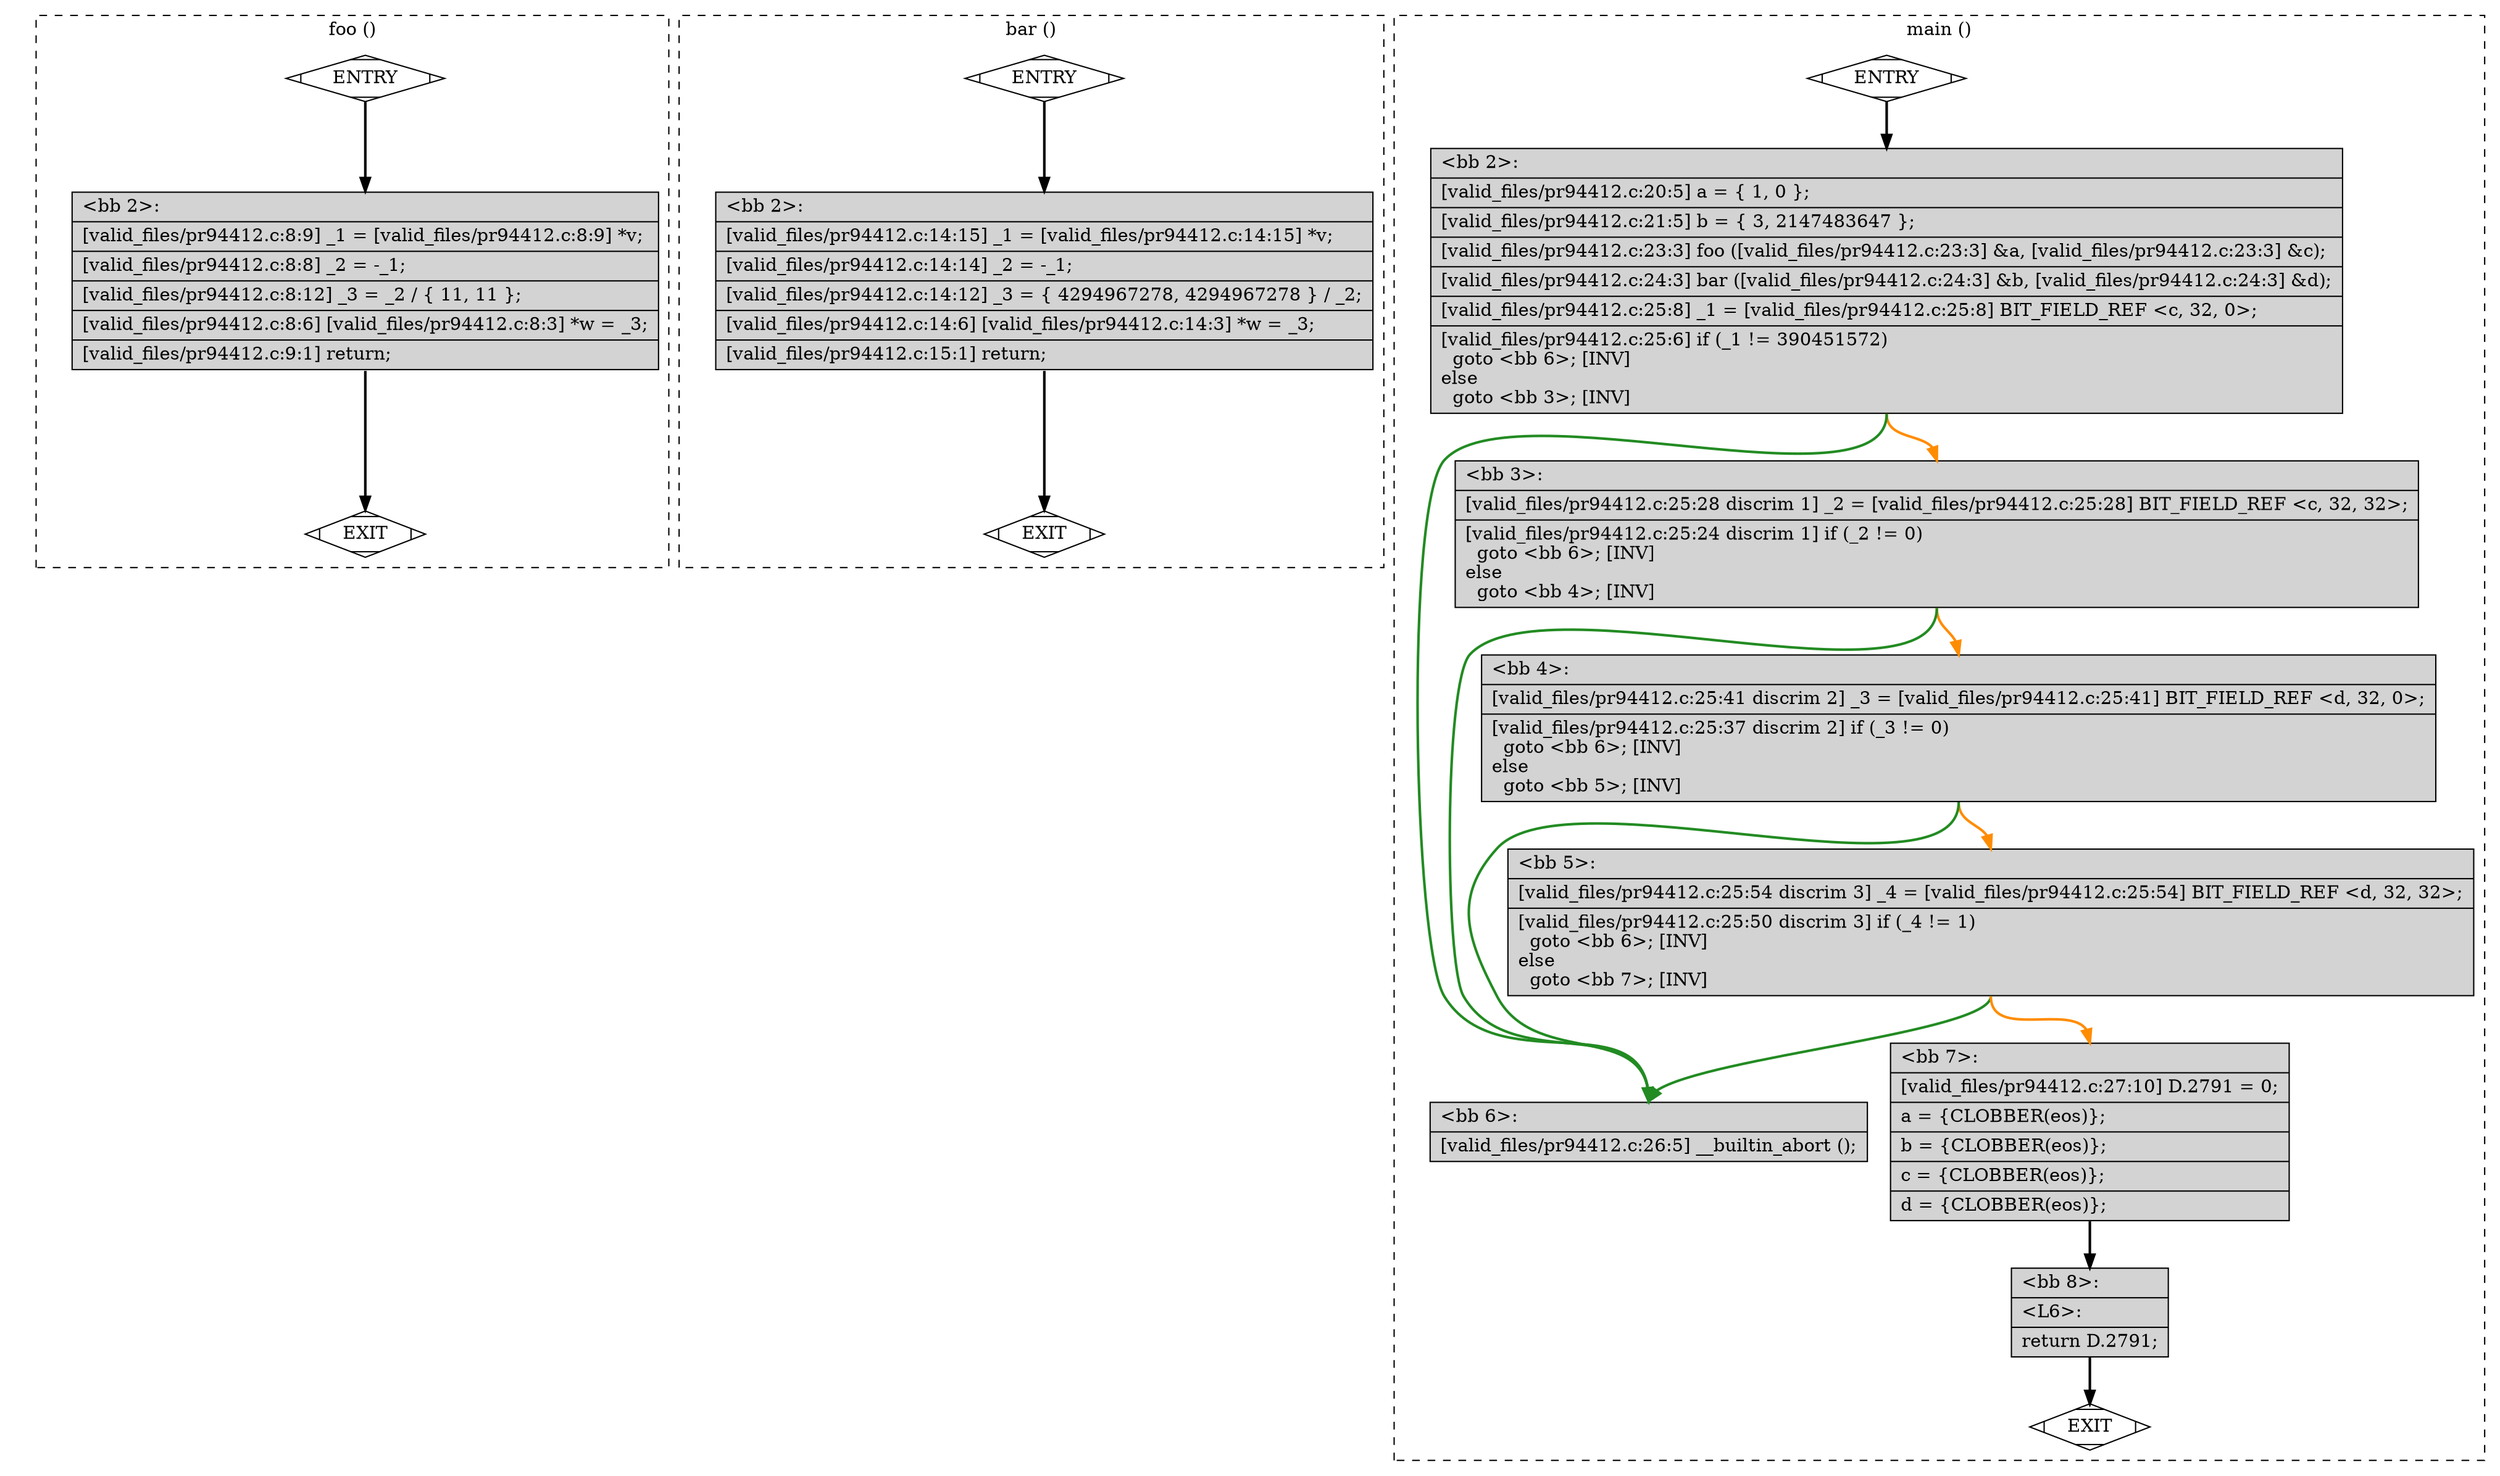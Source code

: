 digraph "a-pr94412.c.015t.cfg" {
overlap=false;
subgraph "cluster_foo" {
	style="dashed";
	color="black";
	label="foo ()";
	fn_0_basic_block_0 [shape=Mdiamond,style=filled,fillcolor=white,label="ENTRY"];

	fn_0_basic_block_1 [shape=Mdiamond,style=filled,fillcolor=white,label="EXIT"];

	fn_0_basic_block_2 [shape=record,style=filled,fillcolor=lightgrey,label="{\<bb\ 2\>:\l\
|[valid_files/pr94412.c:8:9]\ _1\ =\ [valid_files/pr94412.c:8:9]\ *v;\l\
|[valid_files/pr94412.c:8:8]\ _2\ =\ -_1;\l\
|[valid_files/pr94412.c:8:12]\ _3\ =\ _2\ /\ \{\ 11,\ 11\ \};\l\
|[valid_files/pr94412.c:8:6]\ [valid_files/pr94412.c:8:3]\ *w\ =\ _3;\l\
|[valid_files/pr94412.c:9:1]\ return;\l\
}"];

	fn_0_basic_block_0:s -> fn_0_basic_block_2:n [style="solid,bold",color=black,weight=100,constraint=true];
	fn_0_basic_block_2:s -> fn_0_basic_block_1:n [style="solid,bold",color=black,weight=10,constraint=true];
	fn_0_basic_block_0:s -> fn_0_basic_block_1:n [style="invis",constraint=true];
}
subgraph "cluster_bar" {
	style="dashed";
	color="black";
	label="bar ()";
	fn_1_basic_block_0 [shape=Mdiamond,style=filled,fillcolor=white,label="ENTRY"];

	fn_1_basic_block_1 [shape=Mdiamond,style=filled,fillcolor=white,label="EXIT"];

	fn_1_basic_block_2 [shape=record,style=filled,fillcolor=lightgrey,label="{\<bb\ 2\>:\l\
|[valid_files/pr94412.c:14:15]\ _1\ =\ [valid_files/pr94412.c:14:15]\ *v;\l\
|[valid_files/pr94412.c:14:14]\ _2\ =\ -_1;\l\
|[valid_files/pr94412.c:14:12]\ _3\ =\ \{\ 4294967278,\ 4294967278\ \}\ /\ _2;\l\
|[valid_files/pr94412.c:14:6]\ [valid_files/pr94412.c:14:3]\ *w\ =\ _3;\l\
|[valid_files/pr94412.c:15:1]\ return;\l\
}"];

	fn_1_basic_block_0:s -> fn_1_basic_block_2:n [style="solid,bold",color=black,weight=100,constraint=true];
	fn_1_basic_block_2:s -> fn_1_basic_block_1:n [style="solid,bold",color=black,weight=10,constraint=true];
	fn_1_basic_block_0:s -> fn_1_basic_block_1:n [style="invis",constraint=true];
}
subgraph "cluster_main" {
	style="dashed";
	color="black";
	label="main ()";
	fn_2_basic_block_0 [shape=Mdiamond,style=filled,fillcolor=white,label="ENTRY"];

	fn_2_basic_block_1 [shape=Mdiamond,style=filled,fillcolor=white,label="EXIT"];

	fn_2_basic_block_2 [shape=record,style=filled,fillcolor=lightgrey,label="{\<bb\ 2\>:\l\
|[valid_files/pr94412.c:20:5]\ a\ =\ \{\ 1,\ 0\ \};\l\
|[valid_files/pr94412.c:21:5]\ b\ =\ \{\ 3,\ 2147483647\ \};\l\
|[valid_files/pr94412.c:23:3]\ foo\ ([valid_files/pr94412.c:23:3]\ &a,\ [valid_files/pr94412.c:23:3]\ &c);\l\
|[valid_files/pr94412.c:24:3]\ bar\ ([valid_files/pr94412.c:24:3]\ &b,\ [valid_files/pr94412.c:24:3]\ &d);\l\
|[valid_files/pr94412.c:25:8]\ _1\ =\ [valid_files/pr94412.c:25:8]\ BIT_FIELD_REF\ \<c,\ 32,\ 0\>;\l\
|[valid_files/pr94412.c:25:6]\ if\ (_1\ !=\ 390451572)\l\
\ \ goto\ \<bb\ 6\>;\ [INV]\l\
else\l\
\ \ goto\ \<bb\ 3\>;\ [INV]\l\
}"];

	fn_2_basic_block_3 [shape=record,style=filled,fillcolor=lightgrey,label="{\<bb\ 3\>:\l\
|[valid_files/pr94412.c:25:28\ discrim\ 1]\ _2\ =\ [valid_files/pr94412.c:25:28]\ BIT_FIELD_REF\ \<c,\ 32,\ 32\>;\l\
|[valid_files/pr94412.c:25:24\ discrim\ 1]\ if\ (_2\ !=\ 0)\l\
\ \ goto\ \<bb\ 6\>;\ [INV]\l\
else\l\
\ \ goto\ \<bb\ 4\>;\ [INV]\l\
}"];

	fn_2_basic_block_4 [shape=record,style=filled,fillcolor=lightgrey,label="{\<bb\ 4\>:\l\
|[valid_files/pr94412.c:25:41\ discrim\ 2]\ _3\ =\ [valid_files/pr94412.c:25:41]\ BIT_FIELD_REF\ \<d,\ 32,\ 0\>;\l\
|[valid_files/pr94412.c:25:37\ discrim\ 2]\ if\ (_3\ !=\ 0)\l\
\ \ goto\ \<bb\ 6\>;\ [INV]\l\
else\l\
\ \ goto\ \<bb\ 5\>;\ [INV]\l\
}"];

	fn_2_basic_block_5 [shape=record,style=filled,fillcolor=lightgrey,label="{\<bb\ 5\>:\l\
|[valid_files/pr94412.c:25:54\ discrim\ 3]\ _4\ =\ [valid_files/pr94412.c:25:54]\ BIT_FIELD_REF\ \<d,\ 32,\ 32\>;\l\
|[valid_files/pr94412.c:25:50\ discrim\ 3]\ if\ (_4\ !=\ 1)\l\
\ \ goto\ \<bb\ 6\>;\ [INV]\l\
else\l\
\ \ goto\ \<bb\ 7\>;\ [INV]\l\
}"];

	fn_2_basic_block_6 [shape=record,style=filled,fillcolor=lightgrey,label="{\<bb\ 6\>:\l\
|[valid_files/pr94412.c:26:5]\ __builtin_abort\ ();\l\
}"];

	fn_2_basic_block_7 [shape=record,style=filled,fillcolor=lightgrey,label="{\<bb\ 7\>:\l\
|[valid_files/pr94412.c:27:10]\ D.2791\ =\ 0;\l\
|a\ =\ \{CLOBBER(eos)\};\l\
|b\ =\ \{CLOBBER(eos)\};\l\
|c\ =\ \{CLOBBER(eos)\};\l\
|d\ =\ \{CLOBBER(eos)\};\l\
}"];

	fn_2_basic_block_8 [shape=record,style=filled,fillcolor=lightgrey,label="{\<bb\ 8\>:\l\
|\<L6\>:\l\
|return\ D.2791;\l\
}"];

	fn_2_basic_block_0:s -> fn_2_basic_block_2:n [style="solid,bold",color=black,weight=100,constraint=true];
	fn_2_basic_block_2:s -> fn_2_basic_block_6:n [style="solid,bold",color=forestgreen,weight=10,constraint=true];
	fn_2_basic_block_2:s -> fn_2_basic_block_3:n [style="solid,bold",color=darkorange,weight=10,constraint=true];
	fn_2_basic_block_3:s -> fn_2_basic_block_6:n [style="solid,bold",color=forestgreen,weight=10,constraint=true];
	fn_2_basic_block_3:s -> fn_2_basic_block_4:n [style="solid,bold",color=darkorange,weight=10,constraint=true];
	fn_2_basic_block_4:s -> fn_2_basic_block_6:n [style="solid,bold",color=forestgreen,weight=10,constraint=true];
	fn_2_basic_block_4:s -> fn_2_basic_block_5:n [style="solid,bold",color=darkorange,weight=10,constraint=true];
	fn_2_basic_block_5:s -> fn_2_basic_block_6:n [style="solid,bold",color=forestgreen,weight=10,constraint=true];
	fn_2_basic_block_5:s -> fn_2_basic_block_7:n [style="solid,bold",color=darkorange,weight=10,constraint=true];
	fn_2_basic_block_7:s -> fn_2_basic_block_8:n [style="solid,bold",color=black,weight=100,constraint=true];
	fn_2_basic_block_8:s -> fn_2_basic_block_1:n [style="solid,bold",color=black,weight=10,constraint=true];
	fn_2_basic_block_0:s -> fn_2_basic_block_1:n [style="invis",constraint=true];
}
}
